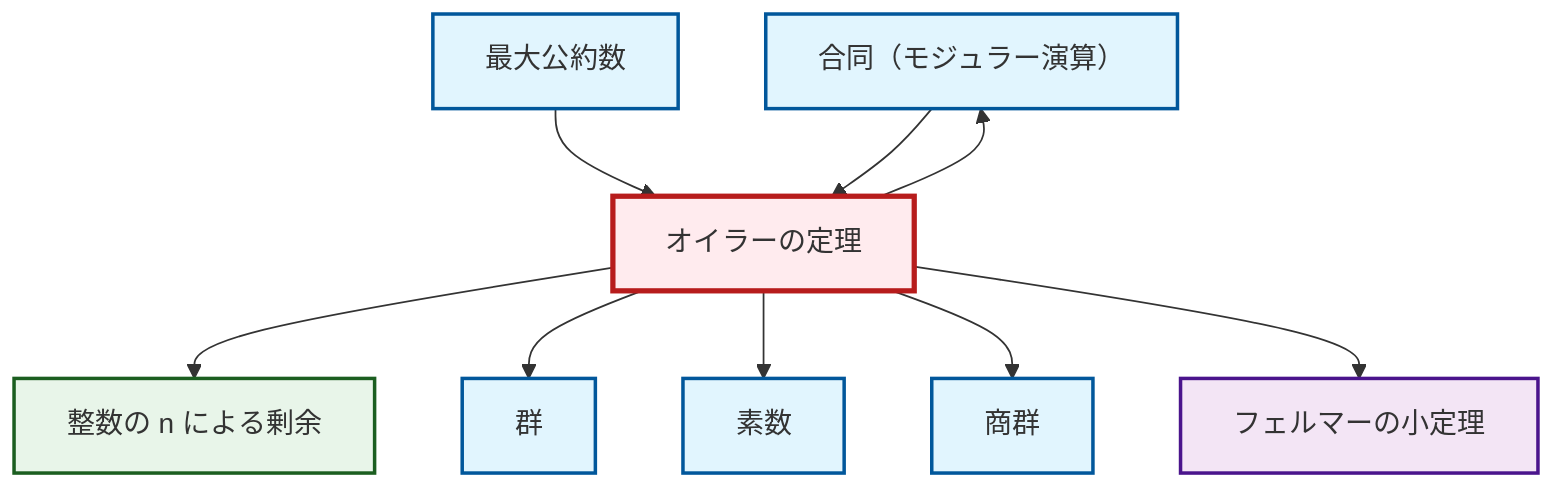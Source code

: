 graph TD
    classDef definition fill:#e1f5fe,stroke:#01579b,stroke-width:2px
    classDef theorem fill:#f3e5f5,stroke:#4a148c,stroke-width:2px
    classDef axiom fill:#fff3e0,stroke:#e65100,stroke-width:2px
    classDef example fill:#e8f5e9,stroke:#1b5e20,stroke-width:2px
    classDef current fill:#ffebee,stroke:#b71c1c,stroke-width:3px
    def-congruence["合同（モジュラー演算）"]:::definition
    def-quotient-group["商群"]:::definition
    thm-fermat-little["フェルマーの小定理"]:::theorem
    def-group["群"]:::definition
    def-prime["素数"]:::definition
    def-gcd["最大公約数"]:::definition
    ex-quotient-integers-mod-n["整数の n による剰余"]:::example
    thm-euler["オイラーの定理"]:::theorem
    def-gcd --> thm-euler
    def-congruence --> thm-euler
    thm-euler --> ex-quotient-integers-mod-n
    thm-euler --> def-group
    thm-euler --> def-prime
    thm-euler --> def-quotient-group
    thm-euler --> def-congruence
    thm-euler --> thm-fermat-little
    class thm-euler current